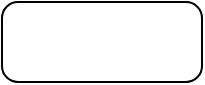 <mxfile version="21.0.6" type="github">
  <diagram name="第 1 页" id="p8b5ifzoMXIyxNkcrJDr">
    <mxGraphModel dx="882" dy="498" grid="1" gridSize="10" guides="1" tooltips="1" connect="1" arrows="1" fold="1" page="1" pageScale="1" pageWidth="827" pageHeight="1169" math="0" shadow="0">
      <root>
        <mxCell id="0" />
        <mxCell id="1" parent="0" />
        <mxCell id="MSSj5iMN_8grlu-jTndq-1" value="" style="rounded=1;whiteSpace=wrap;html=1;arcSize=20;" vertex="1" parent="1">
          <mxGeometry x="220" y="500" width="100" height="40" as="geometry" />
        </mxCell>
      </root>
    </mxGraphModel>
  </diagram>
</mxfile>
